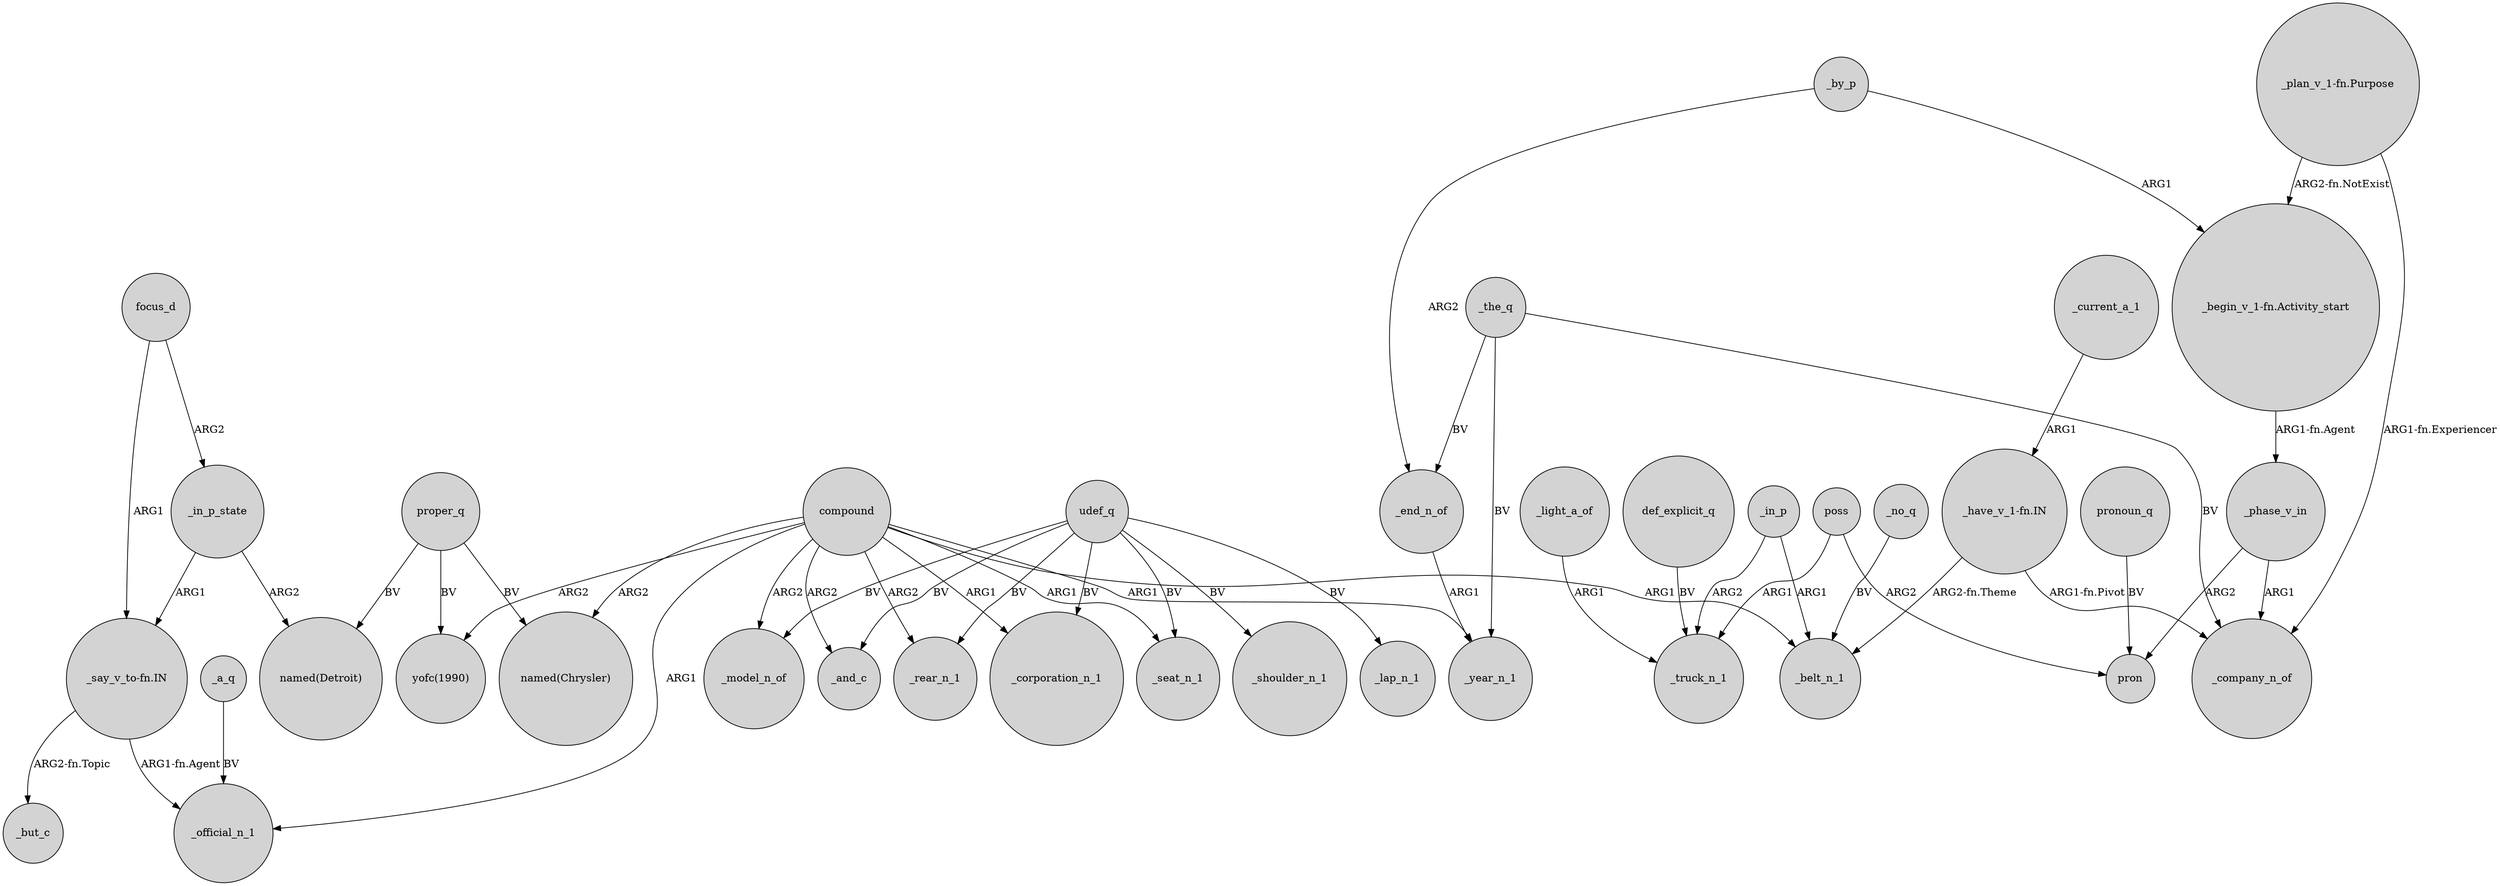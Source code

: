 digraph {
	node [shape=circle style=filled]
	"_begin_v_1-fn.Activity_start" -> _phase_v_in [label="ARG1-fn.Agent"]
	compound -> "yofc(1990)" [label=ARG2]
	poss -> pron [label=ARG2]
	udef_q -> _rear_n_1 [label=BV]
	_in_p -> _truck_n_1 [label=ARG2]
	_the_q -> _end_n_of [label=BV]
	_end_n_of -> _year_n_1 [label=ARG1]
	"_say_v_to-fn.IN" -> _official_n_1 [label="ARG1-fn.Agent"]
	_in_p_state -> "named(Detroit)" [label=ARG2]
	focus_d -> _in_p_state [label=ARG2]
	proper_q -> "named(Detroit)" [label=BV]
	udef_q -> _shoulder_n_1 [label=BV]
	_light_a_of -> _truck_n_1 [label=ARG1]
	compound -> _seat_n_1 [label=ARG1]
	_by_p -> _end_n_of [label=ARG2]
	proper_q -> "yofc(1990)" [label=BV]
	_phase_v_in -> pron [label=ARG2]
	_by_p -> "_begin_v_1-fn.Activity_start" [label=ARG1]
	compound -> _rear_n_1 [label=ARG2]
	_the_q -> _company_n_of [label=BV]
	"_say_v_to-fn.IN" -> _but_c [label="ARG2-fn.Topic"]
	proper_q -> "named(Chrysler)" [label=BV]
	udef_q -> _lap_n_1 [label=BV]
	"_have_v_1-fn.IN" -> _belt_n_1 [label="ARG2-fn.Theme"]
	udef_q -> _corporation_n_1 [label=BV]
	pronoun_q -> pron [label=BV]
	compound -> "named(Chrysler)" [label=ARG2]
	compound -> _and_c [label=ARG2]
	_a_q -> _official_n_1 [label=BV]
	compound -> _corporation_n_1 [label=ARG1]
	_in_p -> _belt_n_1 [label=ARG1]
	def_explicit_q -> _truck_n_1 [label=BV]
	compound -> _belt_n_1 [label=ARG1]
	_the_q -> _year_n_1 [label=BV]
	_phase_v_in -> _company_n_of [label=ARG1]
	compound -> _official_n_1 [label=ARG1]
	poss -> _truck_n_1 [label=ARG1]
	"_plan_v_1-fn.Purpose" -> _company_n_of [label="ARG1-fn.Experiencer"]
	udef_q -> _seat_n_1 [label=BV]
	udef_q -> _model_n_of [label=BV]
	_no_q -> _belt_n_1 [label=BV]
	"_have_v_1-fn.IN" -> _company_n_of [label="ARG1-fn.Pivot"]
	udef_q -> _and_c [label=BV]
	compound -> _year_n_1 [label=ARG1]
	_in_p_state -> "_say_v_to-fn.IN" [label=ARG1]
	_current_a_1 -> "_have_v_1-fn.IN" [label=ARG1]
	focus_d -> "_say_v_to-fn.IN" [label=ARG1]
	compound -> _model_n_of [label=ARG2]
	"_plan_v_1-fn.Purpose" -> "_begin_v_1-fn.Activity_start" [label="ARG2-fn.NotExist"]
}
